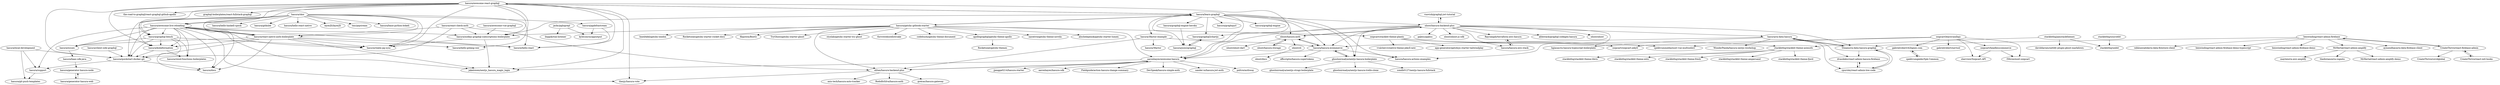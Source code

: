 digraph G {
"vnovick/graphql-jwt-tutorial" -> "nhost/hasura-backend-plus"
"hasura/gatsby-gitbook-starter" -> "hasura/learn-graphql"
"hasura/gatsby-gitbook-starter" -> "aaronhayes/awesome-hasura"
"hasura/gatsby-gitbook-starter" -> "filipowm/BooGi"
"hasura/gatsby-gitbook-starter" -> "TryGhost/gatsby-starter-ghost" ["e"=1]
"hasura/gatsby-gitbook-starter" -> "styxlab/gatsby-starter-try-ghost" ["e"=1]
"hasura/gatsby-gitbook-starter" -> "thriveweb/yellowcake" ["e"=1]
"hasura/gatsby-gitbook-starter" -> "codebushi/gatsby-theme-document"
"hasura/gatsby-gitbook-starter" -> "snipcart/stackbit-theme-planty"
"hasura/gatsby-gitbook-starter" -> "hasura/nodejs-graphql-subscriptions-boilerplate"
"hasura/gatsby-gitbook-starter" -> "narative/gatsby-theme-novela" ["e"=1]
"hasura/gatsby-gitbook-starter" -> "alxshelepenok/gatsby-starter-lumen" ["e"=1]
"hasura/gatsby-gitbook-starter" -> "ImedAdel/gatsby-london" ["e"=1]
"hasura/gatsby-gitbook-starter" -> "Rocketseat/gatsby-starter-rocket-docs" ["e"=1]
"hasura/gatsby-gitbook-starter" -> "apollographql/gatsby-theme-apollo"
"hasura/gatsby-gitbook-starter" -> "elitan/hasura-backend-plus"
"snipcart/learnvanillajs" -> "spektrummedia/nuxt-vue-multiselect"
"snipcart/learnvanillajs" -> "snipcart/headlesscommerce"
"snipcart/learnvanillajs" -> "snipcart/snipcart-jekyll"
"snipcart/learnvanillajs" -> "shervinw/Snipcart.API"
"snipcart/learnvanillajs" -> "gabrielrobert/xavtool"
"snipcart/learnvanillajs" -> "gabrielrobert/42lignes.com"
"snipcart/learnvanillajs" -> "f3ltron/nuxt-snipcart"
"nhost/hasura-backend-plus" -> "vnovick/graphql-jwt-tutorial"
"nhost/hasura-backend-plus" -> "nhost/hasura-auth"
"nhost/hasura-backend-plus" -> "hasura/hasura-ecommerce"
"nhost/hasura-backend-plus" -> "nhost/nhost-js-sdk"
"nhost/hasura-backend-plus" -> "hasura/ra-data-hasura"
"nhost/hasura-backend-plus" -> "aaronhayes/awesome-hasura"
"nhost/hasura-backend-plus" -> "ghoshnirmalya/nextjs-hasura-boilerplate"
"nhost/hasura-backend-plus" -> "Steams/ra-data-hasura-graphql"
"nhost/hasura-backend-plus" -> "ablestack/graphql-codegen-hasura"
"nhost/hasura-backend-plus" -> "hasura/hasura-actions-examples"
"nhost/hasura-backend-plus" -> "nhost/nhost" ["e"=1]
"nhost/hasura-backend-plus" -> "Rayraegah/terraform-aws-hasura"
"nhost/hasura-backend-plus" -> "hasura/graphql2chartjs"
"nhost/hasura-backend-plus" -> "hasura/hasura-aws-stack"
"nhost/hasura-backend-plus" -> "gqless/gqless" ["e"=1]
"hasura/skor" -> "hasura/quickstart-docker-git"
"hasura/skor" -> "hasura/realm-pg-sync"
"hasura/skor" -> "hasura/graphql-bench"
"hasura/skor" -> "hasura/awesome-live-reloading"
"hasura/skor" -> "hasura/gitkube" ["e"=1]
"hasura/skor" -> "hasura/react-native-auth-boilerplate"
"hasura/skor" -> "hasura/hello-react-native"
"hasura/skor" -> "hasura/hello-react"
"hasura/skor" -> "hasura/docs"
"hasura/skor" -> "layerJS/layerJS" ["e"=1]
"hasura/skor" -> "hasura/kubeformation"
"hasura/skor" -> "tmc/pqstream"
"hasura/skor" -> "hasura/pgdeltastream"
"hasura/skor" -> "hasura/base-python-bokeh"
"hasura/skor" -> "hasura/hello-haskell-spock"
"hasura/hasura-aws-stack" -> "Rayraegah/terraform-aws-hasura"
"hasura/react-check-auth" -> "hasura/react-native-auth-boilerplate"
"hasura/react-check-auth" -> "elitan/hasura-backend-plus"
"hasura/react-check-auth" -> "hasura/quickstart-docker-git"
"hasura/react-check-auth" -> "hasura/nodejs-graphql-subscriptions-boilerplate"
"hasura/learn-graphql" -> "hasura/hasura-actions-examples"
"hasura/learn-graphql" -> "hasura/gatsby-gitbook-starter"
"hasura/learn-graphql" -> "hasura/hasura-ecommerce"
"hasura/learn-graphql" -> "hasura/graphql2chartjs"
"hasura/learn-graphql" -> "nhost/hasura-backend-plus"
"hasura/learn-graphql" -> "hasura/awesome-react-graphql"
"hasura/learn-graphql" -> "ghoshnirmalya/nextjs-hasura-boilerplate"
"hasura/learn-graphql" -> "aaronhayes/awesome-hasura"
"hasura/learn-graphql" -> "hasura/json2graphql"
"hasura/learn-graphql" -> "hasura/3factor-example"
"hasura/learn-graphql" -> "nhost/hasura-auth"
"hasura/learn-graphql" -> "hasura/nodejs-graphql-subscriptions-boilerplate"
"hasura/learn-graphql" -> "hasura/graphqurl" ["e"=1]
"hasura/learn-graphql" -> "hasura/graphql-engine" ["e"=1]
"hasura/learn-graphql" -> "hasura/graphql-engine-heroku"
"CreateThrive/react-firebase-admin" -> "CreateThrive/react-intl-hooks"
"CreateThrive/react-firebase-admin" -> "benwinding/react-admin-firebase"
"CreateThrive/react-firebase-admin" -> "CreateThrive/covidglobal"
"stackbithq/jamstackthemes" -> "stackbithq/stackbit-theme-azimuth"
"stackbithq/jamstackthemes" -> "stackbithq/unibit"
"stackbithq/jamstackthemes" -> "daviddarnes/netlify-plugin-ghost-markdown"
"jackc/pglogrepl" -> "kyleconroy/pgoutput"
"jackc/pglogrepl" -> "ihippik/wal-listener"
"benwinding/react-admin-firebase" -> "benwinding/react-admin-firebase-demo"
"benwinding/react-admin-firebase" -> "aymendhaya/ra-data-firebase-client"
"benwinding/react-admin-firebase" -> "CreateThrive/react-firebase-admin"
"benwinding/react-admin-firebase" -> "rafalzawadzki/ra-data-firestore-client"
"benwinding/react-admin-firebase" -> "benwinding/react-admin-firebase-demo-typescript"
"benwinding/react-admin-firebase" -> "MrHertal/react-admin-amplify"
"benwinding/react-admin-firebase" -> "Steams/ra-data-hasura-graphql"
"hasura/awesome-vue-graphql" -> "hasura/nodejs-graphql-subscriptions-boilerplate"
"snipcart/stackbit-theme-planty" -> "snipcart/snipcart-jekyll"
"snipcart/stackbit-theme-planty" -> "vvalchev/creative-theme-jekyll-new"
"snipcart/stackbit-theme-planty" -> "stackbithq/stackbit-theme-azimuth"
"snipcart/stackbit-theme-planty" -> "app-generator/gatsbyjs-starter-tailwindplay"
"snipcart/stackbit-theme-planty" -> "spektrummedia/nuxt-vue-multiselect"
"hasura/json2graphql" -> "hasura/graphql2chartjs"
"stackbithq/sourcebit" -> "stackbithq/unibit"
"hasura/pgdeltastream" -> "kyleconroy/pgoutput"
"hasura/pgdeltastream" -> "hasura/hello-react"
"hasura/graphql2chartjs" -> "hasura/json2graphql"
"cpursley/react-admin-low-code" -> "dvasdekis/react-admin-hasura-firebase"
"cpursley/react-admin-low-code" -> "Steams/ra-data-hasura-graphql"
"dvasdekis/react-admin-hasura-firebase" -> "cpursley/react-admin-low-code"
"hasura/ra-data-hasura" -> "Steams/ra-data-hasura-graphql"
"hasura/ra-data-hasura" -> "cpursley/react-admin-low-code"
"hasura/ra-data-hasura" -> "dvasdekis/react-admin-hasura-firebase"
"hasura/ra-data-hasura" -> "hgiasac/ra-hasura-typescript-boilerplate"
"hasura/ra-data-hasura" -> "hasura/hasura-ecommerce"
"hasura/ra-data-hasura" -> "WonderPanda/hasura-nestjs-workshop"
"hasura/awesome-react-graphql" -> "hasura/react-native-auth-boilerplate"
"hasura/awesome-react-graphql" -> "hasura/quickstart-docker-git"
"hasura/awesome-react-graphql" -> "hasura/realm-pg-sync"
"hasura/awesome-react-graphql" -> "aaronhayes/awesome-hasura"
"hasura/awesome-react-graphql" -> "hasura/kubeformation"
"hasura/awesome-react-graphql" -> "hasura/awesome-live-reloading"
"hasura/awesome-react-graphql" -> "hasura/graphql-bench"
"hasura/awesome-react-graphql" -> "hasura/nodejs-graphql-subscriptions-boilerplate"
"hasura/awesome-react-graphql" -> "the-road-to-graphql/react-graphql-github-apollo" ["e"=1]
"hasura/awesome-react-graphql" -> "hasura/hello-golang-raw"
"hasura/awesome-react-graphql" -> "hasura/hello-react"
"hasura/awesome-react-graphql" -> "jakelowen/nextjs_hasura_magic_login"
"hasura/awesome-react-graphql" -> "thezjy/hasura-vote"
"hasura/awesome-react-graphql" -> "hasura/learn-graphql"
"hasura/awesome-react-graphql" -> "graphql-boilerplates/react-fullstack-graphql" ["e"=1]
"Rayraegah/terraform-aws-hasura" -> "hasura/hasura-aws-stack"
"nhost/hasura-auth" -> "nhost/hasura-storage"
"nhost/hasura-auth" -> "nhost/hasura-backend-plus"
"nhost/hasura-auth" -> "nhost/nhost-dart"
"nhost/hasura-auth" -> "hasura/hasura-ecommerce"
"nhost/hasura-auth" -> "nhost/cli"
"stackbithq/stackbit-theme-azimuth" -> "stackbithq/stackbit-theme-fjord"
"stackbithq/stackbit-theme-azimuth" -> "stackbithq/stackbit-theme-libris"
"stackbithq/stackbit-theme-azimuth" -> "stackbithq/stackbit-theme-exto"
"stackbithq/stackbit-theme-azimuth" -> "stackbithq/stackbit-theme-fresh"
"stackbithq/stackbit-theme-azimuth" -> "stackbithq/stackbit-theme-ampersand"
"hasura/awesome-live-reloading" -> "hasura/kubeformation"
"hasura/awesome-live-reloading" -> "hasura/quickstart-docker-git"
"hasura/awesome-live-reloading" -> "hasura/nodejs-graphql-subscriptions-boilerplate"
"hasura/awesome-live-reloading" -> "hasura/react-native-auth-boilerplate"
"hasura/awesome-live-reloading" -> "hasura/cloud-functions-boilerplates"
"hasura/awesome-live-reloading" -> "jakelowen/nextjs_hasura_magic_login"
"hasura/awesome-live-reloading" -> "hasura/realm-pg-sync"
"hasura/awesome-live-reloading" -> "hasura/graphql-bench"
"hasura/awesome-live-reloading" -> "hasura/hello-react"
"hasura/awesome-live-reloading" -> "hasura/docs"
"hasura/awesome-live-reloading" -> "hasura/issues"
"hasura/awesome-live-reloading" -> "hasura/support"
"hasura/awesome-live-reloading" -> "thezjy/hasura-vote"
"hasura/hasura-ecommerce" -> "ghoshnirmalya/nextjs-hasura-boilerplate"
"hasura/hasura-ecommerce" -> "hasura/hasura-actions-examples"
"hasura/hasura-ecommerce" -> "aaronhayes/awesome-hasura"
"hasura/hasura-ecommerce" -> "offscriptio/hasura-supertokens"
"hasura/hasura-ecommerce" -> "nhost/hasura-auth"
"MrHertal/react-admin-amplify" -> "MrHertal/react-admin-amplify-demo"
"MrHertal/react-admin-amplify" -> "mayteio/ra-aws-amplify"
"MrHertal/react-admin-amplify" -> "thedistance/ra-cognito"
"elitan/hasura-backend-plus" -> "aaronhayes/awesome-hasura"
"elitan/hasura-backend-plus" -> "axis-tech/hasura-auto-tracker"
"elitan/hasura-backend-plus" -> "RodolfoSilva/hasura-auth"
"elitan/hasura-backend-plus" -> "thezjy/hasura-vote"
"elitan/hasura-backend-plus" -> "go4cas/hasura-gateway"
"hasura/issues" -> "hasura/baas-sdk-java"
"hasura/local-development" -> "hasura/support"
"hasura/local-development" -> "hasura/git-push-templates"
"hasura/local-development" -> "hasura/quickstart-docker-git"
"hasura/quickstart-docker-git" -> "hasura/docs"
"hasura/quickstart-docker-git" -> "hasura/support"
"hasura/support" -> "hasura/git-push-templates"
"apollographql/gatsby-theme-apollo" -> "Rocketseat/gatsby-themes" ["e"=1]
"hasura/react-native-auth-boilerplate" -> "hasura/quickstart-docker-git"
"hasura/react-native-auth-boilerplate" -> "hasura/realm-pg-sync"
"hasura/react-native-auth-boilerplate" -> "hasura/kubeformation"
"hasura/react-native-auth-boilerplate" -> "hasura/awesome-live-reloading"
"hasura/react-native-auth-boilerplate" -> "hasura/docs"
"hasura/react-native-auth-boilerplate" -> "hasura/hello-golang-raw"
"hasura/react-native-auth-boilerplate" -> "hasura/hello-react"
"hasura/react-native-auth-boilerplate" -> "jakelowen/nextjs_hasura_magic_login"
"hasura/react-native-auth-boilerplate" -> "hasura/issues"
"hasura/graphql-bench" -> "hasura/quickstart-docker-git"
"hasura/graphql-bench" -> "hasura/realm-pg-sync"
"hasura/graphql-bench" -> "hasura/kubeformation"
"hasura/graphql-bench" -> "hasura/cloud-functions-boilerplates"
"hasura/graphql-bench" -> "hasura/docs"
"hasura/graphql-bench" -> "hasura/issues"
"CreateThrive/react-intl-hooks" -> "CreateThrive/react-firebase-admin"
"nhost/hasura-storage" -> "nhost/hasura-auth"
"hasura/3factor-example" -> "hasura/hasura-ecommerce"
"hasura/3factor-example" -> "elitan/hasura-backend-plus"
"hasura/3factor-example" -> "hasura/3factor"
"hasura/nodejs-graphql-subscriptions-boilerplate" -> "jakelowen/nextjs_hasura_magic_login"
"hasura/nodejs-graphql-subscriptions-boilerplate" -> "hasura/realm-pg-sync"
"hasura/graphql-engine-heroku" -> "hasura/json2graphql"
"ghoshnirmalya/nextjs-hasura-boilerplate" -> "hasura/hasura-ecommerce"
"ghoshnirmalya/nextjs-hasura-boilerplate" -> "ghoshnirmalya/nextjs-hasura-trello-clone"
"ghoshnirmalya/nextjs-hasura-boilerplate" -> "sondh0127/nextjs-hasura-fullstack"
"ghoshnirmalya/nextjs-hasura-boilerplate" -> "ghoshnirmalya/nextjs-strapi-boilerplate" ["e"=1]
"hasura/kubeformation" -> "hasura/quickstart-docker-git"
"hasura/kubeformation" -> "hasura/cloud-functions-boilerplates"
"Steams/ra-data-hasura-graphql" -> "hasura/ra-data-hasura"
"Steams/ra-data-hasura-graphql" -> "cpursley/react-admin-low-code"
"Steams/ra-data-hasura-graphql" -> "dvasdekis/react-admin-hasura-firebase"
"snipcart/headlesscommerce" -> "shervinw/Snipcart.API"
"snipcart/headlesscommerce" -> "f3ltron/nuxt-snipcart"
"hasura/generator-hasura-node" -> "hasura/generator-hasura-web"
"hasura/generator-hasura-web" -> "hasura/generator-hasura-node"
"nhost/cli" -> "nhost/docs"
"aaronhayes/awesome-hasura" -> "elitan/hasura-backend-plus"
"aaronhayes/awesome-hasura" -> "sander-io/hasura-jwt-auth"
"aaronhayes/awesome-hasura" -> "pnfcre/authway"
"aaronhayes/awesome-hasura" -> "jjangga0214/hasura-starter"
"aaronhayes/awesome-hasura" -> "aaronhayes/hasura-sdk"
"aaronhayes/awesome-hasura" -> "Fieldguide/action-hasura-change-summary"
"aaronhayes/awesome-hasura" -> "jakelowen/nextjs_hasura_magic_login"
"aaronhayes/awesome-hasura" -> "DevSpeak/hasura-simple-auth"
"hasura/client-side-graphql" -> "hasura/quickstart-docker-git"
"hasura/baas-sdk-java" -> "hasura/generator-hasura-node"
"gabrielrobert/42lignes.com" -> "spektrumgeeks/Spk.Common"
"spektrumgeeks/Spk.Common" -> "gabrielrobert/42lignes.com"
"vnovick/graphql-jwt-tutorial" ["l"="26.46,-31.116"]
"nhost/hasura-backend-plus" ["l"="26.464,-31.087"]
"hasura/gatsby-gitbook-starter" ["l"="26.482,-30.98"]
"hasura/learn-graphql" ["l"="26.471,-31.019"]
"aaronhayes/awesome-hasura" ["l"="26.493,-30.999"]
"filipowm/BooGi" ["l"="26.454,-30.994"]
"TryGhost/gatsby-starter-ghost" ["l"="31.833,-29.48"]
"styxlab/gatsby-starter-try-ghost" ["l"="31.84,-29.507"]
"thriveweb/yellowcake" ["l"="31.914,-29.439"]
"codebushi/gatsby-theme-document" ["l"="26.435,-30.981"]
"snipcart/stackbit-theme-planty" ["l"="26.629,-30.981"]
"hasura/nodejs-graphql-subscriptions-boilerplate" ["l"="26.467,-30.945"]
"narative/gatsby-theme-novela" ["l"="31.88,-29.45"]
"alxshelepenok/gatsby-starter-lumen" ["l"="31.813,-29.452"]
"ImedAdel/gatsby-london" ["l"="31.928,-29.432"]
"Rocketseat/gatsby-starter-rocket-docs" ["l"="12.387,-44.394"]
"apollographql/gatsby-theme-apollo" ["l"="26.4,-30.976"]
"elitan/hasura-backend-plus" ["l"="26.451,-30.965"]
"snipcart/learnvanillajs" ["l"="26.687,-31.027"]
"spektrummedia/nuxt-vue-multiselect" ["l"="26.654,-31.01"]
"snipcart/headlesscommerce" ["l"="26.716,-31.032"]
"snipcart/snipcart-jekyll" ["l"="26.666,-31.001"]
"shervinw/Snipcart.API" ["l"="26.703,-31.036"]
"gabrielrobert/xavtool" ["l"="26.701,-31.05"]
"gabrielrobert/42lignes.com" ["l"="26.683,-31.046"]
"f3ltron/nuxt-snipcart" ["l"="26.707,-31.02"]
"nhost/hasura-auth" ["l"="26.424,-31.079"]
"hasura/hasura-ecommerce" ["l"="26.442,-31.057"]
"nhost/nhost-js-sdk" ["l"="26.491,-31.104"]
"hasura/ra-data-hasura" ["l"="26.432,-31.135"]
"ghoshnirmalya/nextjs-hasura-boilerplate" ["l"="26.422,-31.048"]
"Steams/ra-data-hasura-graphql" ["l"="26.428,-31.163"]
"ablestack/graphql-codegen-hasura" ["l"="26.509,-31.093"]
"hasura/hasura-actions-examples" ["l"="26.466,-31.055"]
"nhost/nhost" ["l"="32.194,-26.474"]
"Rayraegah/terraform-aws-hasura" ["l"="26.49,-31.127"]
"hasura/graphql2chartjs" ["l"="26.493,-31.061"]
"hasura/hasura-aws-stack" ["l"="26.511,-31.124"]
"gqless/gqless" ["l"="30.926,-33.622"]
"hasura/skor" ["l"="26.522,-30.871"]
"hasura/quickstart-docker-git" ["l"="26.486,-30.89"]
"hasura/realm-pg-sync" ["l"="26.501,-30.917"]
"hasura/graphql-bench" ["l"="26.518,-30.897"]
"hasura/awesome-live-reloading" ["l"="26.497,-30.906"]
"hasura/gitkube" ["l"="-10.864,0.293"]
"hasura/react-native-auth-boilerplate" ["l"="26.479,-30.905"]
"hasura/hello-react-native" ["l"="26.543,-30.855"]
"hasura/hello-react" ["l"="26.499,-30.883"]
"hasura/docs" ["l"="26.503,-30.889"]
"layerJS/layerJS" ["l"="25.931,-26.14"]
"hasura/kubeformation" ["l"="26.515,-30.91"]
"tmc/pqstream" ["l"="26.567,-30.832"]
"hasura/pgdeltastream" ["l"="26.511,-30.831"]
"hasura/base-python-bokeh" ["l"="26.547,-30.869"]
"hasura/hello-haskell-spock" ["l"="26.529,-30.851"]
"hasura/react-check-auth" ["l"="26.447,-30.916"]
"hasura/awesome-react-graphql" ["l"="26.498,-30.94"]
"hasura/json2graphql" ["l"="26.506,-31.045"]
"hasura/3factor-example" ["l"="26.418,-31.012"]
"hasura/graphqurl" ["l"="31.091,-33.755"]
"hasura/graphql-engine" ["l"="26.672,-26.308"]
"hasura/graphql-engine-heroku" ["l"="26.53,-31.041"]
"CreateThrive/react-firebase-admin" ["l"="26.427,-31.272"]
"CreateThrive/react-intl-hooks" ["l"="26.435,-31.294"]
"benwinding/react-admin-firebase" ["l"="26.408,-31.243"]
"CreateThrive/covidglobal" ["l"="26.448,-31.277"]
"stackbithq/jamstackthemes" ["l"="26.782,-30.954"]
"stackbithq/stackbit-theme-azimuth" ["l"="26.717,-30.959"]
"stackbithq/unibit" ["l"="26.819,-30.944"]
"daviddarnes/netlify-plugin-ghost-markdown" ["l"="26.804,-30.969"]
"jackc/pglogrepl" ["l"="26.514,-30.751"]
"kyleconroy/pgoutput" ["l"="26.511,-30.786"]
"ihippik/wal-listener" ["l"="26.517,-30.723"]
"benwinding/react-admin-firebase-demo" ["l"="26.387,-31.257"]
"aymendhaya/ra-data-firebase-client" ["l"="26.377,-31.237"]
"rafalzawadzki/ra-data-firestore-client" ["l"="26.435,-31.241"]
"benwinding/react-admin-firebase-demo-typescript" ["l"="26.403,-31.225"]
"MrHertal/react-admin-amplify" ["l"="26.373,-31.283"]
"hasura/awesome-vue-graphql" ["l"="26.406,-30.915"]
"vvalchev/creative-theme-jekyll-new" ["l"="26.657,-30.975"]
"app-generator/gatsbyjs-starter-tailwindplay" ["l"="26.638,-30.956"]
"stackbithq/sourcebit" ["l"="26.852,-30.937"]
"cpursley/react-admin-low-code" ["l"="26.408,-31.171"]
"dvasdekis/react-admin-hasura-firebase" ["l"="26.403,-31.153"]
"hgiasac/ra-hasura-typescript-boilerplate" ["l"="26.455,-31.149"]
"WonderPanda/hasura-nestjs-workshop" ["l"="26.455,-31.164"]
"the-road-to-graphql/react-graphql-github-apollo" ["l"="31.187,-34.022"]
"hasura/hello-golang-raw" ["l"="26.486,-30.923"]
"jakelowen/nextjs_hasura_magic_login" ["l"="26.483,-30.942"]
"thezjy/hasura-vote" ["l"="26.472,-30.931"]
"graphql-boilerplates/react-fullstack-graphql" ["l"="31.016,-33.932"]
"nhost/hasura-storage" ["l"="26.394,-31.085"]
"nhost/nhost-dart" ["l"="26.4,-31.106"]
"nhost/cli" ["l"="26.372,-31.095"]
"stackbithq/stackbit-theme-fjord" ["l"="26.727,-30.933"]
"stackbithq/stackbit-theme-libris" ["l"="26.705,-30.94"]
"stackbithq/stackbit-theme-exto" ["l"="26.727,-30.979"]
"stackbithq/stackbit-theme-fresh" ["l"="26.743,-30.946"]
"stackbithq/stackbit-theme-ampersand" ["l"="26.741,-30.967"]
"hasura/cloud-functions-boilerplates" ["l"="26.531,-30.908"]
"hasura/issues" ["l"="26.474,-30.885"]
"hasura/support" ["l"="26.485,-30.874"]
"offscriptio/hasura-supertokens" ["l"="26.407,-31.062"]
"MrHertal/react-admin-amplify-demo" ["l"="26.345,-31.285"]
"mayteio/ra-aws-amplify" ["l"="26.356,-31.304"]
"thedistance/ra-cognito" ["l"="26.38,-31.305"]
"axis-tech/hasura-auto-tracker" ["l"="26.422,-30.959"]
"RodolfoSilva/hasura-auth" ["l"="26.41,-30.946"]
"go4cas/hasura-gateway" ["l"="26.435,-30.947"]
"hasura/baas-sdk-java" ["l"="26.442,-30.864"]
"hasura/local-development" ["l"="26.47,-30.864"]
"hasura/git-push-templates" ["l"="26.482,-30.854"]
"Rocketseat/gatsby-themes" ["l"="12.333,-44.382"]
"hasura/3factor" ["l"="26.367,-31.009"]
"ghoshnirmalya/nextjs-hasura-trello-clone" ["l"="26.38,-31.054"]
"sondh0127/nextjs-hasura-fullstack" ["l"="26.392,-31.04"]
"ghoshnirmalya/nextjs-strapi-boilerplate" ["l"="17.092,-11.169"]
"hasura/generator-hasura-node" ["l"="26.422,-30.848"]
"hasura/generator-hasura-web" ["l"="26.41,-30.837"]
"nhost/docs" ["l"="26.345,-31.102"]
"sander-io/hasura-jwt-auth" ["l"="26.545,-31.008"]
"pnfcre/authway" ["l"="26.521,-30.978"]
"jjangga0214/hasura-starter" ["l"="26.537,-30.988"]
"aaronhayes/hasura-sdk" ["l"="26.517,-30.993"]
"Fieldguide/action-hasura-change-summary" ["l"="26.525,-31.006"]
"DevSpeak/hasura-simple-auth" ["l"="26.513,-31.016"]
"hasura/client-side-graphql" ["l"="26.459,-30.846"]
"spektrumgeeks/Spk.Common" ["l"="26.681,-31.059"]
}